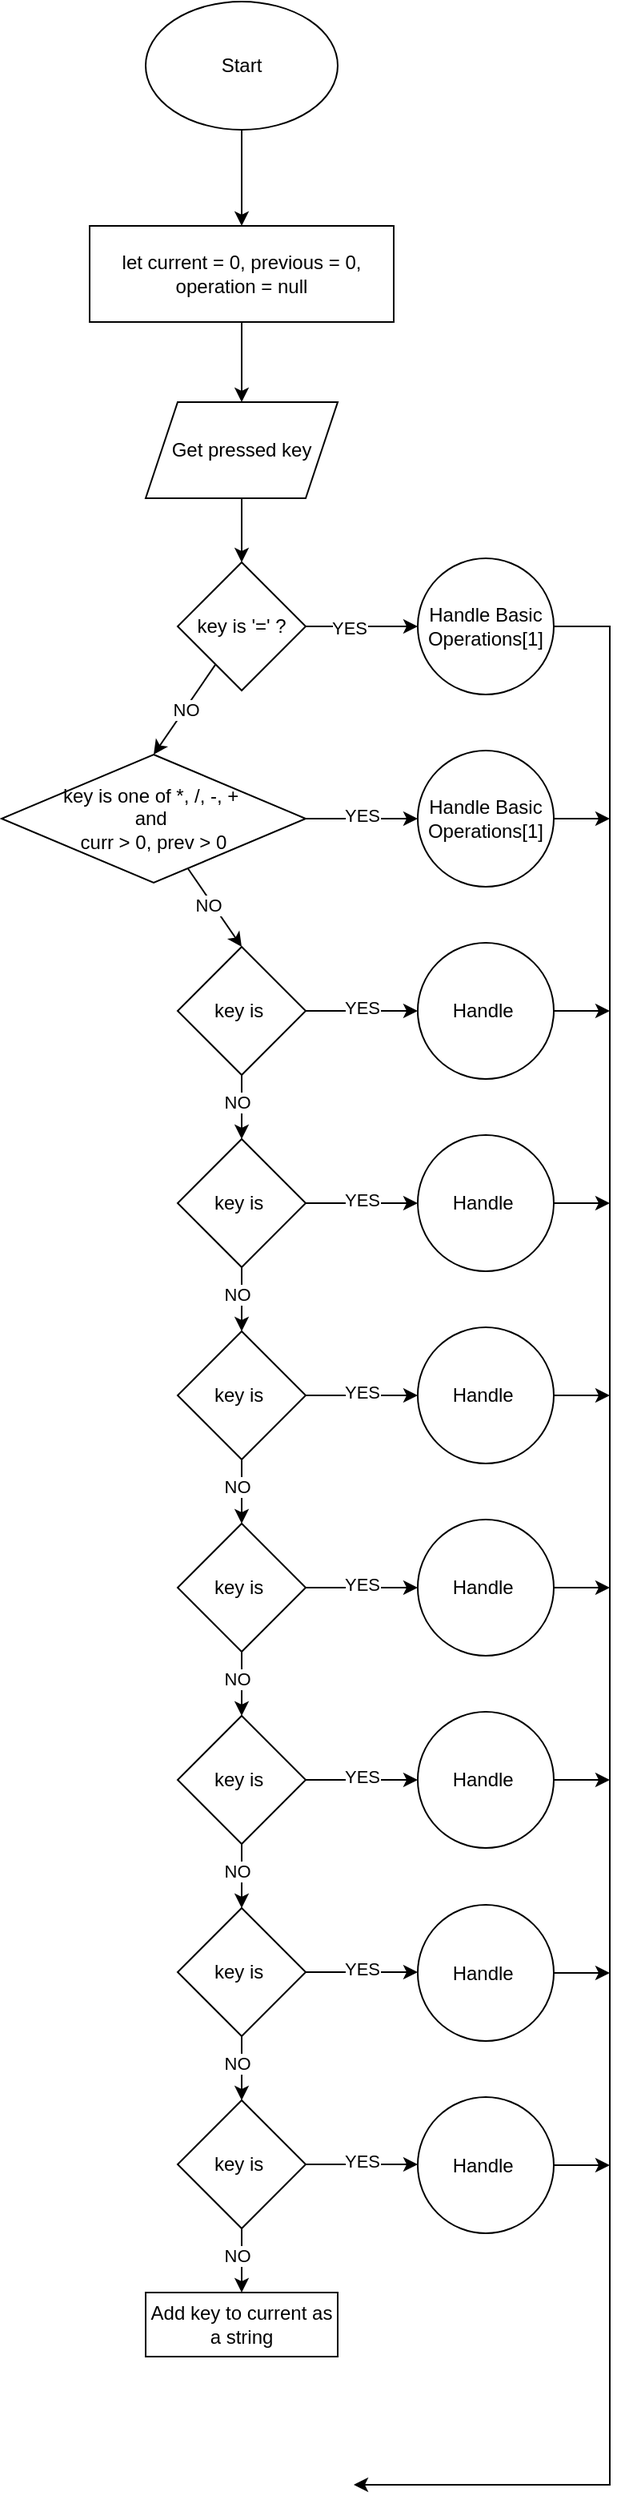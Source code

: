 <mxfile version="15.5.8" type="github" pages="9">
  <diagram id="xSu40a7vG7VUfRqYja6q" name="Calculator">
    <mxGraphModel dx="1694" dy="877" grid="1" gridSize="10" guides="1" tooltips="1" connect="1" arrows="1" fold="1" page="1" pageScale="1" pageWidth="850" pageHeight="1100" math="0" shadow="0">
      <root>
        <mxCell id="0" />
        <mxCell id="1" parent="0" />
        <mxCell id="aRur6kqJiERIvR7GHr4X-3" value="" style="edgeStyle=orthogonalEdgeStyle;rounded=0;orthogonalLoop=1;jettySize=auto;html=1;" edge="1" parent="1" source="aRur6kqJiERIvR7GHr4X-1" target="aRur6kqJiERIvR7GHr4X-2">
          <mxGeometry relative="1" as="geometry" />
        </mxCell>
        <mxCell id="aRur6kqJiERIvR7GHr4X-1" value="Start" style="ellipse;whiteSpace=wrap;html=1;" vertex="1" parent="1">
          <mxGeometry x="230" y="90" width="120" height="80" as="geometry" />
        </mxCell>
        <mxCell id="aRur6kqJiERIvR7GHr4X-5" value="" style="edgeStyle=orthogonalEdgeStyle;rounded=0;orthogonalLoop=1;jettySize=auto;html=1;" edge="1" parent="1" source="aRur6kqJiERIvR7GHr4X-2" target="aRur6kqJiERIvR7GHr4X-4">
          <mxGeometry relative="1" as="geometry" />
        </mxCell>
        <mxCell id="aRur6kqJiERIvR7GHr4X-2" value="let current = 0, previous = 0, operation = null" style="whiteSpace=wrap;html=1;" vertex="1" parent="1">
          <mxGeometry x="195" y="230" width="190" height="60" as="geometry" />
        </mxCell>
        <mxCell id="aRur6kqJiERIvR7GHr4X-7" value="" style="edgeStyle=orthogonalEdgeStyle;rounded=0;orthogonalLoop=1;jettySize=auto;html=1;" edge="1" parent="1" source="aRur6kqJiERIvR7GHr4X-4" target="aRur6kqJiERIvR7GHr4X-6">
          <mxGeometry relative="1" as="geometry" />
        </mxCell>
        <mxCell id="aRur6kqJiERIvR7GHr4X-4" value="Get pressed key" style="shape=parallelogram;perimeter=parallelogramPerimeter;whiteSpace=wrap;html=1;fixedSize=1;" vertex="1" parent="1">
          <mxGeometry x="230" y="340" width="120" height="60" as="geometry" />
        </mxCell>
        <mxCell id="aRur6kqJiERIvR7GHr4X-8" style="edgeStyle=orthogonalEdgeStyle;rounded=0;orthogonalLoop=1;jettySize=auto;html=1;" edge="1" parent="1" source="aRur6kqJiERIvR7GHr4X-6">
          <mxGeometry relative="1" as="geometry">
            <mxPoint x="400" y="480" as="targetPoint" />
          </mxGeometry>
        </mxCell>
        <mxCell id="aRur6kqJiERIvR7GHr4X-9" value="YES" style="edgeLabel;html=1;align=center;verticalAlign=middle;resizable=0;points=[];" vertex="1" connectable="0" parent="aRur6kqJiERIvR7GHr4X-8">
          <mxGeometry x="-0.231" y="-1" relative="1" as="geometry">
            <mxPoint as="offset" />
          </mxGeometry>
        </mxCell>
        <mxCell id="zKA2xd0DJ9j11pt0yioY-3" style="edgeStyle=none;rounded=0;orthogonalLoop=1;jettySize=auto;html=1;entryX=0.5;entryY=0;entryDx=0;entryDy=0;" edge="1" parent="1" source="aRur6kqJiERIvR7GHr4X-6" target="aRur6kqJiERIvR7GHr4X-40">
          <mxGeometry relative="1" as="geometry" />
        </mxCell>
        <mxCell id="zKA2xd0DJ9j11pt0yioY-4" value="NO" style="edgeLabel;html=1;align=center;verticalAlign=middle;resizable=0;points=[];" vertex="1" connectable="0" parent="zKA2xd0DJ9j11pt0yioY-3">
          <mxGeometry x="-0.05" y="3" relative="1" as="geometry">
            <mxPoint x="-3" as="offset" />
          </mxGeometry>
        </mxCell>
        <mxCell id="aRur6kqJiERIvR7GHr4X-6" value="key is &#39;=&#39; ?" style="rhombus;whiteSpace=wrap;html=1;" vertex="1" parent="1">
          <mxGeometry x="250" y="440" width="80" height="80" as="geometry" />
        </mxCell>
        <mxCell id="zKA2xd0DJ9j11pt0yioY-85" style="edgeStyle=none;rounded=0;orthogonalLoop=1;jettySize=auto;html=1;" edge="1" parent="1" source="zKA2xd0DJ9j11pt0yioY-1">
          <mxGeometry relative="1" as="geometry">
            <mxPoint x="360" y="1640" as="targetPoint" />
            <Array as="points">
              <mxPoint x="520" y="480" />
              <mxPoint x="520" y="1640" />
            </Array>
          </mxGeometry>
        </mxCell>
        <mxCell id="zKA2xd0DJ9j11pt0yioY-1" value="Handle Basic Operations[1]" style="ellipse;whiteSpace=wrap;html=1;aspect=fixed;" vertex="1" parent="1">
          <mxGeometry x="400" y="437.5" width="85" height="85" as="geometry" />
        </mxCell>
        <mxCell id="zKA2xd0DJ9j11pt0yioY-5" style="edgeStyle=none;rounded=0;orthogonalLoop=1;jettySize=auto;html=1;" edge="1" parent="1" source="aRur6kqJiERIvR7GHr4X-40">
          <mxGeometry relative="1" as="geometry">
            <mxPoint x="400" y="600" as="targetPoint" />
          </mxGeometry>
        </mxCell>
        <mxCell id="zKA2xd0DJ9j11pt0yioY-6" value="YES" style="edgeLabel;html=1;align=center;verticalAlign=middle;resizable=0;points=[];" vertex="1" connectable="0" parent="zKA2xd0DJ9j11pt0yioY-5">
          <mxGeometry y="2" relative="1" as="geometry">
            <mxPoint as="offset" />
          </mxGeometry>
        </mxCell>
        <mxCell id="zKA2xd0DJ9j11pt0yioY-9" style="edgeStyle=none;rounded=0;orthogonalLoop=1;jettySize=auto;html=1;" edge="1" parent="1" source="aRur6kqJiERIvR7GHr4X-40">
          <mxGeometry relative="1" as="geometry">
            <mxPoint x="290" y="680" as="targetPoint" />
          </mxGeometry>
        </mxCell>
        <mxCell id="zKA2xd0DJ9j11pt0yioY-10" value="NO" style="edgeLabel;html=1;align=center;verticalAlign=middle;resizable=0;points=[];" vertex="1" connectable="0" parent="zKA2xd0DJ9j11pt0yioY-9">
          <mxGeometry x="-0.15" y="-3" relative="1" as="geometry">
            <mxPoint as="offset" />
          </mxGeometry>
        </mxCell>
        <mxCell id="aRur6kqJiERIvR7GHr4X-40" value="key is one of&amp;nbsp;*, /, -, +&amp;nbsp;&lt;br&gt;and&amp;nbsp;&lt;br&gt;curr &amp;gt; 0, prev &amp;gt; 0" style="rhombus;whiteSpace=wrap;html=1;" vertex="1" parent="1">
          <mxGeometry x="140" y="560" width="190" height="80" as="geometry" />
        </mxCell>
        <mxCell id="zKA2xd0DJ9j11pt0yioY-12" style="edgeStyle=none;rounded=0;orthogonalLoop=1;jettySize=auto;html=1;" edge="1" parent="1" source="zKA2xd0DJ9j11pt0yioY-16">
          <mxGeometry relative="1" as="geometry">
            <mxPoint x="400" y="720" as="targetPoint" />
          </mxGeometry>
        </mxCell>
        <mxCell id="zKA2xd0DJ9j11pt0yioY-13" value="YES" style="edgeLabel;html=1;align=center;verticalAlign=middle;resizable=0;points=[];" vertex="1" connectable="0" parent="zKA2xd0DJ9j11pt0yioY-12">
          <mxGeometry y="2" relative="1" as="geometry">
            <mxPoint as="offset" />
          </mxGeometry>
        </mxCell>
        <mxCell id="zKA2xd0DJ9j11pt0yioY-14" style="edgeStyle=none;rounded=0;orthogonalLoop=1;jettySize=auto;html=1;" edge="1" parent="1" source="zKA2xd0DJ9j11pt0yioY-16">
          <mxGeometry relative="1" as="geometry">
            <mxPoint x="290" y="800" as="targetPoint" />
          </mxGeometry>
        </mxCell>
        <mxCell id="zKA2xd0DJ9j11pt0yioY-15" value="NO" style="edgeLabel;html=1;align=center;verticalAlign=middle;resizable=0;points=[];" vertex="1" connectable="0" parent="zKA2xd0DJ9j11pt0yioY-14">
          <mxGeometry x="-0.15" y="-3" relative="1" as="geometry">
            <mxPoint as="offset" />
          </mxGeometry>
        </mxCell>
        <mxCell id="zKA2xd0DJ9j11pt0yioY-16" value="key is&amp;nbsp;" style="rhombus;whiteSpace=wrap;html=1;" vertex="1" parent="1">
          <mxGeometry x="250" y="680" width="80" height="80" as="geometry" />
        </mxCell>
        <mxCell id="zKA2xd0DJ9j11pt0yioY-18" style="edgeStyle=none;rounded=0;orthogonalLoop=1;jettySize=auto;html=1;" edge="1" parent="1" source="zKA2xd0DJ9j11pt0yioY-22">
          <mxGeometry relative="1" as="geometry">
            <mxPoint x="400" y="840" as="targetPoint" />
          </mxGeometry>
        </mxCell>
        <mxCell id="zKA2xd0DJ9j11pt0yioY-19" value="YES" style="edgeLabel;html=1;align=center;verticalAlign=middle;resizable=0;points=[];" vertex="1" connectable="0" parent="zKA2xd0DJ9j11pt0yioY-18">
          <mxGeometry y="2" relative="1" as="geometry">
            <mxPoint as="offset" />
          </mxGeometry>
        </mxCell>
        <mxCell id="zKA2xd0DJ9j11pt0yioY-20" style="edgeStyle=none;rounded=0;orthogonalLoop=1;jettySize=auto;html=1;" edge="1" parent="1" source="zKA2xd0DJ9j11pt0yioY-22">
          <mxGeometry relative="1" as="geometry">
            <mxPoint x="290" y="920" as="targetPoint" />
          </mxGeometry>
        </mxCell>
        <mxCell id="zKA2xd0DJ9j11pt0yioY-21" value="NO" style="edgeLabel;html=1;align=center;verticalAlign=middle;resizable=0;points=[];" vertex="1" connectable="0" parent="zKA2xd0DJ9j11pt0yioY-20">
          <mxGeometry x="-0.15" y="-3" relative="1" as="geometry">
            <mxPoint as="offset" />
          </mxGeometry>
        </mxCell>
        <mxCell id="zKA2xd0DJ9j11pt0yioY-22" value="key is&amp;nbsp;" style="rhombus;whiteSpace=wrap;html=1;" vertex="1" parent="1">
          <mxGeometry x="250" y="800" width="80" height="80" as="geometry" />
        </mxCell>
        <mxCell id="zKA2xd0DJ9j11pt0yioY-54" style="edgeStyle=none;rounded=0;orthogonalLoop=1;jettySize=auto;html=1;" edge="1" parent="1" source="zKA2xd0DJ9j11pt0yioY-58">
          <mxGeometry relative="1" as="geometry">
            <mxPoint x="400" y="960" as="targetPoint" />
          </mxGeometry>
        </mxCell>
        <mxCell id="zKA2xd0DJ9j11pt0yioY-55" value="YES" style="edgeLabel;html=1;align=center;verticalAlign=middle;resizable=0;points=[];" vertex="1" connectable="0" parent="zKA2xd0DJ9j11pt0yioY-54">
          <mxGeometry y="2" relative="1" as="geometry">
            <mxPoint as="offset" />
          </mxGeometry>
        </mxCell>
        <mxCell id="zKA2xd0DJ9j11pt0yioY-56" style="edgeStyle=none;rounded=0;orthogonalLoop=1;jettySize=auto;html=1;" edge="1" parent="1" source="zKA2xd0DJ9j11pt0yioY-58">
          <mxGeometry relative="1" as="geometry">
            <mxPoint x="290" y="1040" as="targetPoint" />
          </mxGeometry>
        </mxCell>
        <mxCell id="zKA2xd0DJ9j11pt0yioY-57" value="NO" style="edgeLabel;html=1;align=center;verticalAlign=middle;resizable=0;points=[];" vertex="1" connectable="0" parent="zKA2xd0DJ9j11pt0yioY-56">
          <mxGeometry x="-0.15" y="-3" relative="1" as="geometry">
            <mxPoint as="offset" />
          </mxGeometry>
        </mxCell>
        <mxCell id="zKA2xd0DJ9j11pt0yioY-58" value="key is&amp;nbsp;" style="rhombus;whiteSpace=wrap;html=1;" vertex="1" parent="1">
          <mxGeometry x="250" y="920" width="80" height="80" as="geometry" />
        </mxCell>
        <mxCell id="zKA2xd0DJ9j11pt0yioY-60" style="edgeStyle=none;rounded=0;orthogonalLoop=1;jettySize=auto;html=1;" edge="1" parent="1" source="zKA2xd0DJ9j11pt0yioY-64">
          <mxGeometry relative="1" as="geometry">
            <mxPoint x="400" y="1080" as="targetPoint" />
          </mxGeometry>
        </mxCell>
        <mxCell id="zKA2xd0DJ9j11pt0yioY-61" value="YES" style="edgeLabel;html=1;align=center;verticalAlign=middle;resizable=0;points=[];" vertex="1" connectable="0" parent="zKA2xd0DJ9j11pt0yioY-60">
          <mxGeometry y="2" relative="1" as="geometry">
            <mxPoint as="offset" />
          </mxGeometry>
        </mxCell>
        <mxCell id="zKA2xd0DJ9j11pt0yioY-62" style="edgeStyle=none;rounded=0;orthogonalLoop=1;jettySize=auto;html=1;" edge="1" parent="1" source="zKA2xd0DJ9j11pt0yioY-64">
          <mxGeometry relative="1" as="geometry">
            <mxPoint x="290" y="1160" as="targetPoint" />
          </mxGeometry>
        </mxCell>
        <mxCell id="zKA2xd0DJ9j11pt0yioY-63" value="NO" style="edgeLabel;html=1;align=center;verticalAlign=middle;resizable=0;points=[];" vertex="1" connectable="0" parent="zKA2xd0DJ9j11pt0yioY-62">
          <mxGeometry x="-0.15" y="-3" relative="1" as="geometry">
            <mxPoint as="offset" />
          </mxGeometry>
        </mxCell>
        <mxCell id="zKA2xd0DJ9j11pt0yioY-64" value="key is&amp;nbsp;" style="rhombus;whiteSpace=wrap;html=1;" vertex="1" parent="1">
          <mxGeometry x="250" y="1040" width="80" height="80" as="geometry" />
        </mxCell>
        <mxCell id="zKA2xd0DJ9j11pt0yioY-66" style="edgeStyle=none;rounded=0;orthogonalLoop=1;jettySize=auto;html=1;" edge="1" parent="1" source="zKA2xd0DJ9j11pt0yioY-70">
          <mxGeometry relative="1" as="geometry">
            <mxPoint x="400" y="1200" as="targetPoint" />
          </mxGeometry>
        </mxCell>
        <mxCell id="zKA2xd0DJ9j11pt0yioY-67" value="YES" style="edgeLabel;html=1;align=center;verticalAlign=middle;resizable=0;points=[];" vertex="1" connectable="0" parent="zKA2xd0DJ9j11pt0yioY-66">
          <mxGeometry y="2" relative="1" as="geometry">
            <mxPoint as="offset" />
          </mxGeometry>
        </mxCell>
        <mxCell id="zKA2xd0DJ9j11pt0yioY-68" style="edgeStyle=none;rounded=0;orthogonalLoop=1;jettySize=auto;html=1;" edge="1" parent="1" source="zKA2xd0DJ9j11pt0yioY-70">
          <mxGeometry relative="1" as="geometry">
            <mxPoint x="290" y="1280" as="targetPoint" />
          </mxGeometry>
        </mxCell>
        <mxCell id="zKA2xd0DJ9j11pt0yioY-69" value="NO" style="edgeLabel;html=1;align=center;verticalAlign=middle;resizable=0;points=[];" vertex="1" connectable="0" parent="zKA2xd0DJ9j11pt0yioY-68">
          <mxGeometry x="-0.15" y="-3" relative="1" as="geometry">
            <mxPoint as="offset" />
          </mxGeometry>
        </mxCell>
        <mxCell id="zKA2xd0DJ9j11pt0yioY-70" value="key is&amp;nbsp;" style="rhombus;whiteSpace=wrap;html=1;" vertex="1" parent="1">
          <mxGeometry x="250" y="1160" width="80" height="80" as="geometry" />
        </mxCell>
        <mxCell id="zKA2xd0DJ9j11pt0yioY-72" style="edgeStyle=none;rounded=0;orthogonalLoop=1;jettySize=auto;html=1;" edge="1" parent="1" source="zKA2xd0DJ9j11pt0yioY-76">
          <mxGeometry relative="1" as="geometry">
            <mxPoint x="400" y="1320" as="targetPoint" />
          </mxGeometry>
        </mxCell>
        <mxCell id="zKA2xd0DJ9j11pt0yioY-73" value="YES" style="edgeLabel;html=1;align=center;verticalAlign=middle;resizable=0;points=[];" vertex="1" connectable="0" parent="zKA2xd0DJ9j11pt0yioY-72">
          <mxGeometry y="2" relative="1" as="geometry">
            <mxPoint as="offset" />
          </mxGeometry>
        </mxCell>
        <mxCell id="zKA2xd0DJ9j11pt0yioY-74" style="edgeStyle=none;rounded=0;orthogonalLoop=1;jettySize=auto;html=1;" edge="1" parent="1" source="zKA2xd0DJ9j11pt0yioY-76">
          <mxGeometry relative="1" as="geometry">
            <mxPoint x="290" y="1400" as="targetPoint" />
          </mxGeometry>
        </mxCell>
        <mxCell id="zKA2xd0DJ9j11pt0yioY-75" value="NO" style="edgeLabel;html=1;align=center;verticalAlign=middle;resizable=0;points=[];" vertex="1" connectable="0" parent="zKA2xd0DJ9j11pt0yioY-74">
          <mxGeometry x="-0.15" y="-3" relative="1" as="geometry">
            <mxPoint as="offset" />
          </mxGeometry>
        </mxCell>
        <mxCell id="zKA2xd0DJ9j11pt0yioY-76" value="key is&amp;nbsp;" style="rhombus;whiteSpace=wrap;html=1;" vertex="1" parent="1">
          <mxGeometry x="250" y="1280" width="80" height="80" as="geometry" />
        </mxCell>
        <mxCell id="zKA2xd0DJ9j11pt0yioY-78" style="edgeStyle=none;rounded=0;orthogonalLoop=1;jettySize=auto;html=1;" edge="1" parent="1" source="zKA2xd0DJ9j11pt0yioY-82">
          <mxGeometry relative="1" as="geometry">
            <mxPoint x="400" y="1440" as="targetPoint" />
          </mxGeometry>
        </mxCell>
        <mxCell id="zKA2xd0DJ9j11pt0yioY-79" value="YES" style="edgeLabel;html=1;align=center;verticalAlign=middle;resizable=0;points=[];" vertex="1" connectable="0" parent="zKA2xd0DJ9j11pt0yioY-78">
          <mxGeometry y="2" relative="1" as="geometry">
            <mxPoint as="offset" />
          </mxGeometry>
        </mxCell>
        <mxCell id="zKA2xd0DJ9j11pt0yioY-80" style="edgeStyle=none;rounded=0;orthogonalLoop=1;jettySize=auto;html=1;" edge="1" parent="1" source="zKA2xd0DJ9j11pt0yioY-82">
          <mxGeometry relative="1" as="geometry">
            <mxPoint x="290" y="1520" as="targetPoint" />
          </mxGeometry>
        </mxCell>
        <mxCell id="zKA2xd0DJ9j11pt0yioY-81" value="NO" style="edgeLabel;html=1;align=center;verticalAlign=middle;resizable=0;points=[];" vertex="1" connectable="0" parent="zKA2xd0DJ9j11pt0yioY-80">
          <mxGeometry x="-0.15" y="-3" relative="1" as="geometry">
            <mxPoint as="offset" />
          </mxGeometry>
        </mxCell>
        <mxCell id="zKA2xd0DJ9j11pt0yioY-82" value="key is&amp;nbsp;" style="rhombus;whiteSpace=wrap;html=1;" vertex="1" parent="1">
          <mxGeometry x="250" y="1400" width="80" height="80" as="geometry" />
        </mxCell>
        <mxCell id="zKA2xd0DJ9j11pt0yioY-87" style="edgeStyle=none;rounded=0;orthogonalLoop=1;jettySize=auto;html=1;" edge="1" parent="1" source="zKA2xd0DJ9j11pt0yioY-83">
          <mxGeometry relative="1" as="geometry">
            <mxPoint x="520" y="1440.5" as="targetPoint" />
          </mxGeometry>
        </mxCell>
        <mxCell id="zKA2xd0DJ9j11pt0yioY-83" value="Handle&amp;nbsp;" style="ellipse;whiteSpace=wrap;html=1;aspect=fixed;" vertex="1" parent="1">
          <mxGeometry x="400" y="1398" width="85" height="85" as="geometry" />
        </mxCell>
        <mxCell id="zKA2xd0DJ9j11pt0yioY-84" value="Add key to current as a string" style="rounded=0;whiteSpace=wrap;html=1;" vertex="1" parent="1">
          <mxGeometry x="230" y="1520" width="120" height="40" as="geometry" />
        </mxCell>
        <mxCell id="zKA2xd0DJ9j11pt0yioY-90" style="edgeStyle=none;rounded=0;orthogonalLoop=1;jettySize=auto;html=1;" edge="1" parent="1" source="zKA2xd0DJ9j11pt0yioY-91">
          <mxGeometry relative="1" as="geometry">
            <mxPoint x="520" y="1320.5" as="targetPoint" />
          </mxGeometry>
        </mxCell>
        <mxCell id="zKA2xd0DJ9j11pt0yioY-91" value="Handle&amp;nbsp;" style="ellipse;whiteSpace=wrap;html=1;aspect=fixed;" vertex="1" parent="1">
          <mxGeometry x="400" y="1278" width="85" height="85" as="geometry" />
        </mxCell>
        <mxCell id="zKA2xd0DJ9j11pt0yioY-92" style="edgeStyle=none;rounded=0;orthogonalLoop=1;jettySize=auto;html=1;" edge="1" parent="1" source="zKA2xd0DJ9j11pt0yioY-93">
          <mxGeometry relative="1" as="geometry">
            <mxPoint x="520" y="1200" as="targetPoint" />
          </mxGeometry>
        </mxCell>
        <mxCell id="zKA2xd0DJ9j11pt0yioY-93" value="Handle&amp;nbsp;" style="ellipse;whiteSpace=wrap;html=1;aspect=fixed;" vertex="1" parent="1">
          <mxGeometry x="400" y="1157.5" width="85" height="85" as="geometry" />
        </mxCell>
        <mxCell id="zKA2xd0DJ9j11pt0yioY-94" style="edgeStyle=none;rounded=0;orthogonalLoop=1;jettySize=auto;html=1;" edge="1" parent="1" source="zKA2xd0DJ9j11pt0yioY-95">
          <mxGeometry relative="1" as="geometry">
            <mxPoint x="520" y="1080" as="targetPoint" />
          </mxGeometry>
        </mxCell>
        <mxCell id="zKA2xd0DJ9j11pt0yioY-95" value="Handle&amp;nbsp;" style="ellipse;whiteSpace=wrap;html=1;aspect=fixed;" vertex="1" parent="1">
          <mxGeometry x="400" y="1037.5" width="85" height="85" as="geometry" />
        </mxCell>
        <mxCell id="zKA2xd0DJ9j11pt0yioY-96" style="edgeStyle=none;rounded=0;orthogonalLoop=1;jettySize=auto;html=1;" edge="1" parent="1" source="zKA2xd0DJ9j11pt0yioY-97">
          <mxGeometry relative="1" as="geometry">
            <mxPoint x="520" y="960" as="targetPoint" />
          </mxGeometry>
        </mxCell>
        <mxCell id="zKA2xd0DJ9j11pt0yioY-97" value="Handle&amp;nbsp;" style="ellipse;whiteSpace=wrap;html=1;aspect=fixed;" vertex="1" parent="1">
          <mxGeometry x="400" y="917.5" width="85" height="85" as="geometry" />
        </mxCell>
        <mxCell id="zKA2xd0DJ9j11pt0yioY-98" style="edgeStyle=none;rounded=0;orthogonalLoop=1;jettySize=auto;html=1;" edge="1" parent="1" source="zKA2xd0DJ9j11pt0yioY-99">
          <mxGeometry relative="1" as="geometry">
            <mxPoint x="520" y="840" as="targetPoint" />
          </mxGeometry>
        </mxCell>
        <mxCell id="zKA2xd0DJ9j11pt0yioY-99" value="Handle&amp;nbsp;" style="ellipse;whiteSpace=wrap;html=1;aspect=fixed;" vertex="1" parent="1">
          <mxGeometry x="400" y="797.5" width="85" height="85" as="geometry" />
        </mxCell>
        <mxCell id="zKA2xd0DJ9j11pt0yioY-100" style="edgeStyle=none;rounded=0;orthogonalLoop=1;jettySize=auto;html=1;" edge="1" parent="1" source="zKA2xd0DJ9j11pt0yioY-101">
          <mxGeometry relative="1" as="geometry">
            <mxPoint x="520" y="720" as="targetPoint" />
          </mxGeometry>
        </mxCell>
        <mxCell id="zKA2xd0DJ9j11pt0yioY-101" value="Handle&amp;nbsp;" style="ellipse;whiteSpace=wrap;html=1;aspect=fixed;" vertex="1" parent="1">
          <mxGeometry x="400" y="677.5" width="85" height="85" as="geometry" />
        </mxCell>
        <mxCell id="zKA2xd0DJ9j11pt0yioY-102" style="edgeStyle=none;rounded=0;orthogonalLoop=1;jettySize=auto;html=1;" edge="1" parent="1" source="zKA2xd0DJ9j11pt0yioY-103">
          <mxGeometry relative="1" as="geometry">
            <mxPoint x="520" y="600" as="targetPoint" />
          </mxGeometry>
        </mxCell>
        <mxCell id="zKA2xd0DJ9j11pt0yioY-103" value="Handle Basic Operations[1]" style="ellipse;whiteSpace=wrap;html=1;aspect=fixed;" vertex="1" parent="1">
          <mxGeometry x="400" y="557.5" width="85" height="85" as="geometry" />
        </mxCell>
      </root>
    </mxGraphModel>
  </diagram>
  <diagram id="_Ub66tV9P0cuUdkjwERj" name="Subtask 1">
    <mxGraphModel dx="1186" dy="614" grid="1" gridSize="10" guides="1" tooltips="1" connect="1" arrows="1" fold="1" page="1" pageScale="1" pageWidth="850" pageHeight="1100" math="0" shadow="0">
      <root>
        <mxCell id="tnbGCg5QAzMlKa8FYwe2-0" />
        <mxCell id="tnbGCg5QAzMlKa8FYwe2-1" parent="tnbGCg5QAzMlKa8FYwe2-0" />
        <mxCell id="ixreC24rwAFLtBoSGlwn-27" style="edgeStyle=none;rounded=0;orthogonalLoop=1;jettySize=auto;html=1;entryX=0.5;entryY=0;entryDx=0;entryDy=0;" edge="1" parent="tnbGCg5QAzMlKa8FYwe2-1" target="ixreC24rwAFLtBoSGlwn-3">
          <mxGeometry relative="1" as="geometry">
            <mxPoint x="385" y="160" as="sourcePoint" />
          </mxGeometry>
        </mxCell>
        <mxCell id="ixreC24rwAFLtBoSGlwn-0" value="YES" style="edgeStyle=orthogonalEdgeStyle;rounded=0;orthogonalLoop=1;jettySize=auto;html=1;" edge="1" parent="tnbGCg5QAzMlKa8FYwe2-1" source="ixreC24rwAFLtBoSGlwn-3">
          <mxGeometry relative="1" as="geometry">
            <mxPoint x="510" y="240" as="targetPoint" />
          </mxGeometry>
        </mxCell>
        <mxCell id="ixreC24rwAFLtBoSGlwn-1" value="" style="edgeStyle=orthogonalEdgeStyle;rounded=0;orthogonalLoop=1;jettySize=auto;html=1;" edge="1" parent="tnbGCg5QAzMlKa8FYwe2-1" source="ixreC24rwAFLtBoSGlwn-3" target="ixreC24rwAFLtBoSGlwn-8">
          <mxGeometry relative="1" as="geometry" />
        </mxCell>
        <mxCell id="ixreC24rwAFLtBoSGlwn-2" value="NO" style="edgeLabel;html=1;align=center;verticalAlign=middle;resizable=0;points=[];" vertex="1" connectable="0" parent="ixreC24rwAFLtBoSGlwn-1">
          <mxGeometry x="-0.179" y="1" relative="1" as="geometry">
            <mxPoint as="offset" />
          </mxGeometry>
        </mxCell>
        <mxCell id="ixreC24rwAFLtBoSGlwn-3" value="operation is &#39;+&#39;?" style="rhombus;whiteSpace=wrap;html=1;" vertex="1" parent="tnbGCg5QAzMlKa8FYwe2-1">
          <mxGeometry x="330" y="200" width="110" height="80" as="geometry" />
        </mxCell>
        <mxCell id="ixreC24rwAFLtBoSGlwn-4" value="" style="edgeStyle=orthogonalEdgeStyle;rounded=0;orthogonalLoop=1;jettySize=auto;html=1;" edge="1" parent="tnbGCg5QAzMlKa8FYwe2-1" source="ixreC24rwAFLtBoSGlwn-8" target="ixreC24rwAFLtBoSGlwn-13">
          <mxGeometry relative="1" as="geometry" />
        </mxCell>
        <mxCell id="ixreC24rwAFLtBoSGlwn-5" value="NO" style="edgeLabel;html=1;align=center;verticalAlign=middle;resizable=0;points=[];" vertex="1" connectable="0" parent="ixreC24rwAFLtBoSGlwn-4">
          <mxGeometry x="-0.321" y="-1" relative="1" as="geometry">
            <mxPoint as="offset" />
          </mxGeometry>
        </mxCell>
        <mxCell id="ixreC24rwAFLtBoSGlwn-6" style="edgeStyle=orthogonalEdgeStyle;rounded=0;orthogonalLoop=1;jettySize=auto;html=1;" edge="1" parent="tnbGCg5QAzMlKa8FYwe2-1" source="ixreC24rwAFLtBoSGlwn-8">
          <mxGeometry relative="1" as="geometry">
            <mxPoint x="510" y="360" as="targetPoint" />
          </mxGeometry>
        </mxCell>
        <mxCell id="ixreC24rwAFLtBoSGlwn-7" value="YES" style="edgeLabel;html=1;align=center;verticalAlign=middle;resizable=0;points=[];" vertex="1" connectable="0" parent="ixreC24rwAFLtBoSGlwn-6">
          <mxGeometry x="-0.363" relative="1" as="geometry">
            <mxPoint as="offset" />
          </mxGeometry>
        </mxCell>
        <mxCell id="ixreC24rwAFLtBoSGlwn-8" value="operation is &#39;-&#39;?" style="rhombus;whiteSpace=wrap;html=1;" vertex="1" parent="tnbGCg5QAzMlKa8FYwe2-1">
          <mxGeometry x="330" y="320" width="110" height="80" as="geometry" />
        </mxCell>
        <mxCell id="ixreC24rwAFLtBoSGlwn-9" value="" style="edgeStyle=orthogonalEdgeStyle;rounded=0;orthogonalLoop=1;jettySize=auto;html=1;" edge="1" parent="tnbGCg5QAzMlKa8FYwe2-1" source="ixreC24rwAFLtBoSGlwn-13" target="ixreC24rwAFLtBoSGlwn-17">
          <mxGeometry relative="1" as="geometry" />
        </mxCell>
        <mxCell id="ixreC24rwAFLtBoSGlwn-10" value="NO" style="edgeLabel;html=1;align=center;verticalAlign=middle;resizable=0;points=[];" vertex="1" connectable="0" parent="ixreC24rwAFLtBoSGlwn-9">
          <mxGeometry x="-0.207" y="-2" relative="1" as="geometry">
            <mxPoint as="offset" />
          </mxGeometry>
        </mxCell>
        <mxCell id="ixreC24rwAFLtBoSGlwn-11" style="edgeStyle=orthogonalEdgeStyle;rounded=0;orthogonalLoop=1;jettySize=auto;html=1;" edge="1" parent="tnbGCg5QAzMlKa8FYwe2-1" source="ixreC24rwAFLtBoSGlwn-13">
          <mxGeometry relative="1" as="geometry">
            <mxPoint x="510" y="480" as="targetPoint" />
          </mxGeometry>
        </mxCell>
        <mxCell id="ixreC24rwAFLtBoSGlwn-12" value="YES" style="edgeLabel;html=1;align=center;verticalAlign=middle;resizable=0;points=[];" vertex="1" connectable="0" parent="ixreC24rwAFLtBoSGlwn-11">
          <mxGeometry x="0.127" y="-2" relative="1" as="geometry">
            <mxPoint as="offset" />
          </mxGeometry>
        </mxCell>
        <mxCell id="ixreC24rwAFLtBoSGlwn-13" value="operation is &#39;*&#39;?" style="rhombus;whiteSpace=wrap;html=1;" vertex="1" parent="tnbGCg5QAzMlKa8FYwe2-1">
          <mxGeometry x="330" y="440" width="110" height="80" as="geometry" />
        </mxCell>
        <mxCell id="ixreC24rwAFLtBoSGlwn-14" style="edgeStyle=orthogonalEdgeStyle;rounded=0;orthogonalLoop=1;jettySize=auto;html=1;" edge="1" parent="tnbGCg5QAzMlKa8FYwe2-1" source="ixreC24rwAFLtBoSGlwn-17">
          <mxGeometry relative="1" as="geometry">
            <mxPoint x="510" y="600" as="targetPoint" />
          </mxGeometry>
        </mxCell>
        <mxCell id="ixreC24rwAFLtBoSGlwn-15" value="YES" style="edgeLabel;html=1;align=center;verticalAlign=middle;resizable=0;points=[];" vertex="1" connectable="0" parent="ixreC24rwAFLtBoSGlwn-14">
          <mxGeometry x="-0.053" relative="1" as="geometry">
            <mxPoint as="offset" />
          </mxGeometry>
        </mxCell>
        <mxCell id="ixreC24rwAFLtBoSGlwn-16" style="edgeStyle=none;rounded=0;orthogonalLoop=1;jettySize=auto;html=1;" edge="1" parent="tnbGCg5QAzMlKa8FYwe2-1" source="ixreC24rwAFLtBoSGlwn-17">
          <mxGeometry relative="1" as="geometry">
            <mxPoint x="385" y="680" as="targetPoint" />
          </mxGeometry>
        </mxCell>
        <mxCell id="ixreC24rwAFLtBoSGlwn-17" value="operation is &#39;/&#39;?" style="rhombus;whiteSpace=wrap;html=1;" vertex="1" parent="tnbGCg5QAzMlKa8FYwe2-1">
          <mxGeometry x="330" y="560" width="110" height="80" as="geometry" />
        </mxCell>
        <mxCell id="ixreC24rwAFLtBoSGlwn-18" style="edgeStyle=orthogonalEdgeStyle;rounded=0;orthogonalLoop=1;jettySize=auto;html=1;" edge="1" parent="tnbGCg5QAzMlKa8FYwe2-1" source="ixreC24rwAFLtBoSGlwn-19">
          <mxGeometry relative="1" as="geometry">
            <mxPoint x="390" y="660" as="targetPoint" />
            <Array as="points">
              <mxPoint x="720" y="240" />
            </Array>
          </mxGeometry>
        </mxCell>
        <mxCell id="ixreC24rwAFLtBoSGlwn-19" value="current = previous + current" style="rounded=0;whiteSpace=wrap;html=1;" vertex="1" parent="tnbGCg5QAzMlKa8FYwe2-1">
          <mxGeometry x="510" y="210" width="170" height="60" as="geometry" />
        </mxCell>
        <mxCell id="ixreC24rwAFLtBoSGlwn-20" style="edgeStyle=orthogonalEdgeStyle;rounded=0;orthogonalLoop=1;jettySize=auto;html=1;" edge="1" parent="tnbGCg5QAzMlKa8FYwe2-1" source="ixreC24rwAFLtBoSGlwn-21">
          <mxGeometry relative="1" as="geometry">
            <mxPoint x="720" y="600" as="targetPoint" />
          </mxGeometry>
        </mxCell>
        <mxCell id="ixreC24rwAFLtBoSGlwn-21" value="current = previous / current" style="rounded=0;whiteSpace=wrap;html=1;" vertex="1" parent="tnbGCg5QAzMlKa8FYwe2-1">
          <mxGeometry x="510" y="570" width="170" height="60" as="geometry" />
        </mxCell>
        <mxCell id="ixreC24rwAFLtBoSGlwn-22" style="edgeStyle=orthogonalEdgeStyle;rounded=0;orthogonalLoop=1;jettySize=auto;html=1;" edge="1" parent="tnbGCg5QAzMlKa8FYwe2-1" source="ixreC24rwAFLtBoSGlwn-23">
          <mxGeometry relative="1" as="geometry">
            <mxPoint x="720" y="480" as="targetPoint" />
          </mxGeometry>
        </mxCell>
        <mxCell id="ixreC24rwAFLtBoSGlwn-23" value="current = previous * current" style="rounded=0;whiteSpace=wrap;html=1;" vertex="1" parent="tnbGCg5QAzMlKa8FYwe2-1">
          <mxGeometry x="510" y="450" width="170" height="60" as="geometry" />
        </mxCell>
        <mxCell id="ixreC24rwAFLtBoSGlwn-24" style="edgeStyle=orthogonalEdgeStyle;rounded=0;orthogonalLoop=1;jettySize=auto;html=1;" edge="1" parent="tnbGCg5QAzMlKa8FYwe2-1" source="ixreC24rwAFLtBoSGlwn-25">
          <mxGeometry relative="1" as="geometry">
            <mxPoint x="720" y="360" as="targetPoint" />
          </mxGeometry>
        </mxCell>
        <mxCell id="ixreC24rwAFLtBoSGlwn-25" value="current = previous - current" style="rounded=0;whiteSpace=wrap;html=1;" vertex="1" parent="tnbGCg5QAzMlKa8FYwe2-1">
          <mxGeometry x="510" y="330" width="170" height="60" as="geometry" />
        </mxCell>
        <mxCell id="ixreC24rwAFLtBoSGlwn-29" style="edgeStyle=none;rounded=0;orthogonalLoop=1;jettySize=auto;html=1;" edge="1" parent="tnbGCg5QAzMlKa8FYwe2-1" source="ixreC24rwAFLtBoSGlwn-26">
          <mxGeometry relative="1" as="geometry">
            <mxPoint x="380" y="780" as="targetPoint" />
          </mxGeometry>
        </mxCell>
        <mxCell id="ixreC24rwAFLtBoSGlwn-26" value="previous = 0&lt;br&gt;operation = null" style="rounded=0;whiteSpace=wrap;html=1;" vertex="1" parent="tnbGCg5QAzMlKa8FYwe2-1">
          <mxGeometry x="320" y="680" width="120" height="60" as="geometry" />
        </mxCell>
        <mxCell id="ixreC24rwAFLtBoSGlwn-28" value="Handle Basic Operations" style="ellipse;whiteSpace=wrap;html=1;aspect=fixed;" vertex="1" parent="tnbGCg5QAzMlKa8FYwe2-1">
          <mxGeometry x="342.5" y="80" width="85" height="85" as="geometry" />
        </mxCell>
        <mxCell id="ixreC24rwAFLtBoSGlwn-30" value="Stop" style="ellipse;whiteSpace=wrap;html=1;aspect=fixed;" vertex="1" parent="tnbGCg5QAzMlKa8FYwe2-1">
          <mxGeometry x="340" y="780" width="80" height="80" as="geometry" />
        </mxCell>
      </root>
    </mxGraphModel>
  </diagram>
  <diagram id="KgL8j1TVmbzZvM0Fxe_Y" name="Subtask 2">
    <mxGraphModel dx="1186" dy="614" grid="1" gridSize="10" guides="1" tooltips="1" connect="1" arrows="1" fold="1" page="1" pageScale="1" pageWidth="850" pageHeight="1100" math="0" shadow="0">
      <root>
        <mxCell id="MXdnOgGrFMM8aaMA9DnN-0" />
        <mxCell id="MXdnOgGrFMM8aaMA9DnN-1" parent="MXdnOgGrFMM8aaMA9DnN-0" />
      </root>
    </mxGraphModel>
  </diagram>
  <diagram id="2tMWRjcApSkaWyBUIh5-" name="Subtask 3">
    <mxGraphModel dx="1186" dy="614" grid="1" gridSize="10" guides="1" tooltips="1" connect="1" arrows="1" fold="1" page="1" pageScale="1" pageWidth="850" pageHeight="1100" math="0" shadow="0">
      <root>
        <mxCell id="KqY_TkdUL0Amd4JFTyAv-0" />
        <mxCell id="KqY_TkdUL0Amd4JFTyAv-1" parent="KqY_TkdUL0Amd4JFTyAv-0" />
      </root>
    </mxGraphModel>
  </diagram>
  <diagram id="ILCa2D0c6T6jfXzLBnoS" name="Subtask 4">
    <mxGraphModel dx="1186" dy="614" grid="1" gridSize="10" guides="1" tooltips="1" connect="1" arrows="1" fold="1" page="1" pageScale="1" pageWidth="850" pageHeight="1100" math="0" shadow="0">
      <root>
        <mxCell id="nRZqC9c6H8t33VSVMd9p-0" />
        <mxCell id="nRZqC9c6H8t33VSVMd9p-1" parent="nRZqC9c6H8t33VSVMd9p-0" />
      </root>
    </mxGraphModel>
  </diagram>
  <diagram id="4bHGCGm5YcNtlGYW7PHf" name="Subtask 5">
    <mxGraphModel dx="1186" dy="614" grid="1" gridSize="10" guides="1" tooltips="1" connect="1" arrows="1" fold="1" page="1" pageScale="1" pageWidth="850" pageHeight="1100" math="0" shadow="0">
      <root>
        <mxCell id="dgO7bStMymKAUU4Umxn5-0" />
        <mxCell id="dgO7bStMymKAUU4Umxn5-1" parent="dgO7bStMymKAUU4Umxn5-0" />
      </root>
    </mxGraphModel>
  </diagram>
  <diagram id="FeyO5YXMeaFic8wWI-Kd" name="Subtask 6">
    <mxGraphModel dx="1186" dy="614" grid="1" gridSize="10" guides="1" tooltips="1" connect="1" arrows="1" fold="1" page="1" pageScale="1" pageWidth="850" pageHeight="1100" math="0" shadow="0">
      <root>
        <mxCell id="eFTcW0kCCDWm_a4-xO6D-0" />
        <mxCell id="eFTcW0kCCDWm_a4-xO6D-1" parent="eFTcW0kCCDWm_a4-xO6D-0" />
        <mxCell id="j0-BMxgCl1cp2Sb9R6CE-0" value="Handle Binary to Deccimal" style="ellipse;whiteSpace=wrap;html=1;aspect=fixed;" vertex="1" parent="eFTcW0kCCDWm_a4-xO6D-1">
          <mxGeometry x="360" y="80" width="80" height="80" as="geometry" />
        </mxCell>
      </root>
    </mxGraphModel>
  </diagram>
  <diagram id="r9AOX0Bzn2MyEccz3o7b" name="Subtask 7">
    <mxGraphModel dx="1186" dy="614" grid="1" gridSize="10" guides="1" tooltips="1" connect="1" arrows="1" fold="1" page="1" pageScale="1" pageWidth="850" pageHeight="1100" math="0" shadow="0">
      <root>
        <mxCell id="JpObwRgecgmDhS3QXtVc-0" />
        <mxCell id="JpObwRgecgmDhS3QXtVc-1" parent="JpObwRgecgmDhS3QXtVc-0" />
      </root>
    </mxGraphModel>
  </diagram>
  <diagram id="mJv1V5qjeyTMCd7WpjkL" name="Subtask 8">
    <mxGraphModel dx="1186" dy="614" grid="1" gridSize="10" guides="1" tooltips="1" connect="1" arrows="1" fold="1" page="1" pageScale="1" pageWidth="850" pageHeight="1100" math="0" shadow="0">
      <root>
        <mxCell id="v4moKGsmZ7238nGYyy82-0" />
        <mxCell id="v4moKGsmZ7238nGYyy82-1" parent="v4moKGsmZ7238nGYyy82-0" />
      </root>
    </mxGraphModel>
  </diagram>
</mxfile>
